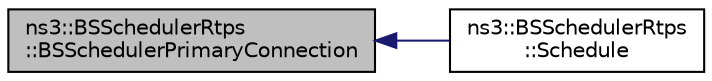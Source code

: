 digraph "ns3::BSSchedulerRtps::BSSchedulerPrimaryConnection"
{
  edge [fontname="Helvetica",fontsize="10",labelfontname="Helvetica",labelfontsize="10"];
  node [fontname="Helvetica",fontsize="10",shape=record];
  rankdir="LR";
  Node1 [label="ns3::BSSchedulerRtps\l::BSSchedulerPrimaryConnection",height=0.2,width=0.4,color="black", fillcolor="grey75", style="filled", fontcolor="black"];
  Node1 -> Node2 [dir="back",color="midnightblue",fontsize="10",style="solid"];
  Node2 [label="ns3::BSSchedulerRtps\l::Schedule",height=0.2,width=0.4,color="black", fillcolor="white", style="filled",URL="$d9/ddf/classns3_1_1BSSchedulerRtps.html#a311c9c524b1a898c72afa35a9d7ac0dc",tooltip="Schedule function. "];
}
